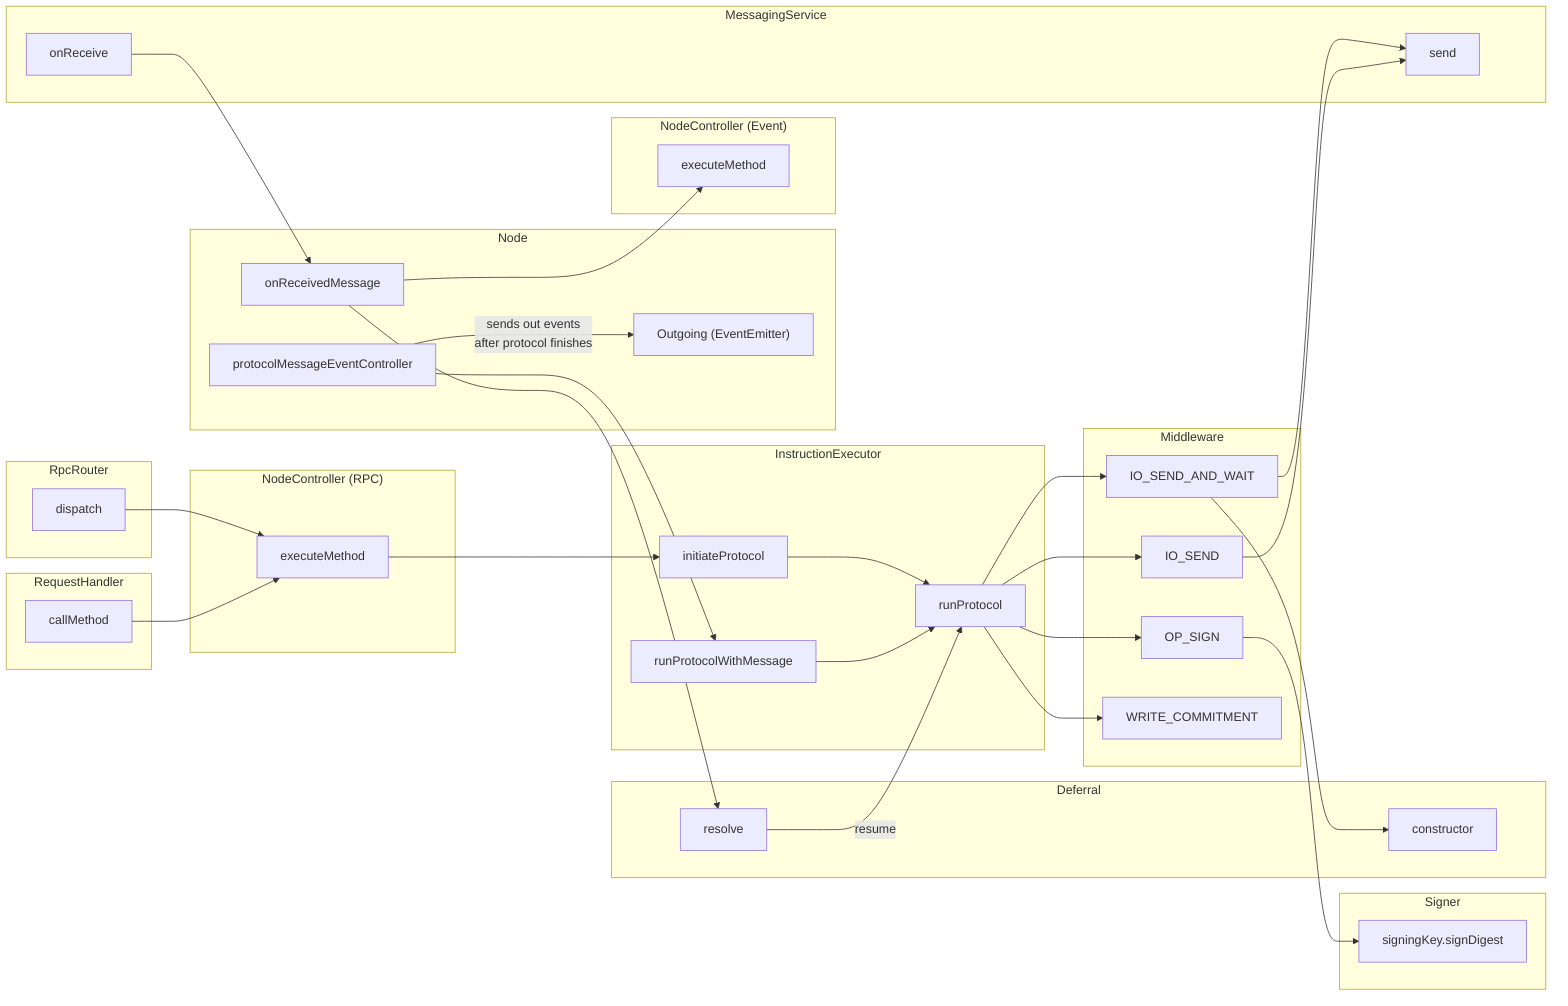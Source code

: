 graph LR

  subgraph MessagingService
    onReceive
    send
  end

  subgraph RequestHandler
    callMethod
  end

  subgraph RpcRouter
    dispatch

  end

  subgraph NodeController["NodeController (RPC)"]
    rpcExecute["executeMethod"]

    dispatch-->rpcExecute
    callMethod-->rpcExecute

  end

  subgraph Middleware
    IO_SEND_AND_WAIT
    IO_SEND
    OP_SIGN
    WRITE_COMMITMENT
    IO_SEND_AND_WAIT-->send
    IO_SEND-->send
  end

  subgraph Deferral
    ioSendDeferrals["resolve"]
    deferralCtor["constructor"]
  end

  subgraph Signer
    signDigest["signingKey.signDigest"]
  end

  subgraph Node

    onReceivedMessage
    onReceive-->onReceivedMessage

    onReceivedMessage-->ioSendDeferrals

    outgoing["Outgoing (EventEmitter)"]
    protocolMessageEventController-->|sends out events <br>after protocol finishes|outgoing

    OP_SIGN-->signDigest

  end

  subgraph EventController["NodeController (Event)"]

    eventExecute["executeMethod"]
    onReceivedMessage-->eventExecute

  end

  subgraph InstructionExecutor

    initiateProtocol

    runProtocolWithMessage
    protocolMessageEventController-->runProtocolWithMessage
    rpcExecute-->initiateProtocol

    runProtocol

    initiateProtocol-->runProtocol
    runProtocolWithMessage-->runProtocol

    ioSendDeferrals-->|resume|runProtocol

    IO_SEND_AND_WAIT-->deferralCtor

    runProtocol-->IO_SEND_AND_WAIT
    runProtocol-->IO_SEND
    runProtocol-->OP_SIGN
    runProtocol-->WRITE_COMMITMENT

  end